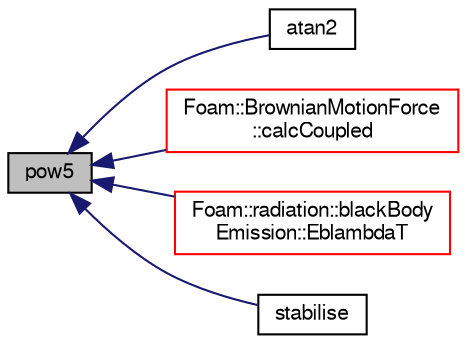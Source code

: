 digraph "pow5"
{
  bgcolor="transparent";
  edge [fontname="FreeSans",fontsize="10",labelfontname="FreeSans",labelfontsize="10"];
  node [fontname="FreeSans",fontsize="10",shape=record];
  rankdir="LR";
  Node34859 [label="pow5",height=0.2,width=0.4,color="black", fillcolor="grey75", style="filled", fontcolor="black"];
  Node34859 -> Node34860 [dir="back",color="midnightblue",fontsize="10",style="solid",fontname="FreeSans"];
  Node34860 [label="atan2",height=0.2,width=0.4,color="black",URL="$a21124.html#a9d45ac659e1f4191f75f0fe34ad7f596"];
  Node34859 -> Node34861 [dir="back",color="midnightblue",fontsize="10",style="solid",fontname="FreeSans"];
  Node34861 [label="Foam::BrownianMotionForce\l::calcCoupled",height=0.2,width=0.4,color="red",URL="$a24606.html#afaf626ee39da50a44d12588b5cb987d9",tooltip="Calculate the non-coupled force. "];
  Node34859 -> Node34864 [dir="back",color="midnightblue",fontsize="10",style="solid",fontname="FreeSans"];
  Node34864 [label="Foam::radiation::blackBody\lEmission::EblambdaT",height=0.2,width=0.4,color="red",URL="$a30018.html#a4e52a39060526a6a5201ab8fc4760373",tooltip="Spectral emission for the black body at T and lambda. "];
  Node34859 -> Node34866 [dir="back",color="midnightblue",fontsize="10",style="solid",fontname="FreeSans"];
  Node34866 [label="stabilise",height=0.2,width=0.4,color="black",URL="$a21124.html#a0f54b8f830b5ec7eb36ed5ccda6d7b1e"];
}
